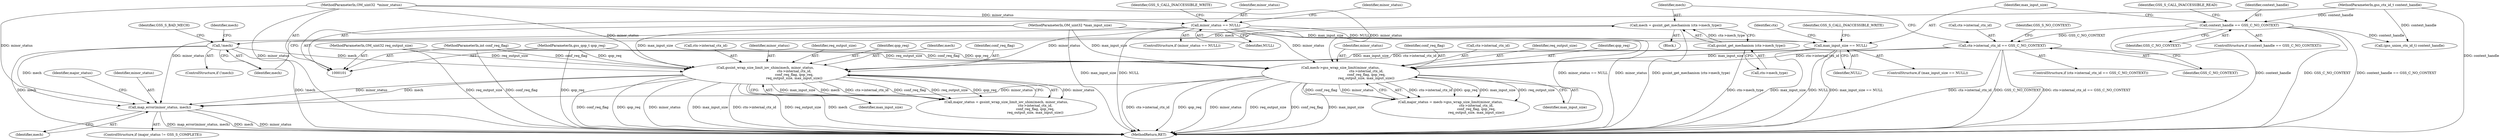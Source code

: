 digraph "0_krb5_56f7b1bc95a2a3eeb420e069e7655fb181ade5cf_9@pointer" {
"1000200" [label="(Call,map_error(minor_status, mech))"];
"1000113" [label="(Call,minor_status == NULL)"];
"1000102" [label="(MethodParameterIn,OM_uint32  *minor_status)"];
"1000182" [label="(Call,gssint_wrap_size_limit_iov_shim(mech, minor_status,\n                                                       ctx->internal_ctx_id,\n                                                       conf_req_flag, qop_req,\n                                                       req_output_size, max_input_size))"];
"1000156" [label="(Call,!mech)"];
"1000149" [label="(Call,mech = gssint_get_mechanism (ctx->mech_type))"];
"1000151" [label="(Call,gssint_get_mechanism (ctx->mech_type))"];
"1000142" [label="(Call,ctx->internal_ctx_id == GSS_C_NO_CONTEXT)"];
"1000123" [label="(Call,context_handle == GSS_C_NO_CONTEXT)"];
"1000103" [label="(MethodParameterIn,gss_ctx_id_t context_handle)"];
"1000104" [label="(MethodParameterIn,int conf_req_flag)"];
"1000105" [label="(MethodParameterIn,gss_qop_t qop_req)"];
"1000106" [label="(MethodParameterIn,OM_uint32 req_output_size)"];
"1000131" [label="(Call,max_input_size == NULL)"];
"1000107" [label="(MethodParameterIn,OM_uint32 *max_input_size)"];
"1000166" [label="(Call,mech->gss_wrap_size_limit(minor_status,\n                                                 ctx->internal_ctx_id,\n                                                 conf_req_flag, qop_req,\n                                                 req_output_size, max_input_size))"];
"1000104" [label="(MethodParameterIn,int conf_req_flag)"];
"1000133" [label="(Identifier,NULL)"];
"1000125" [label="(Identifier,GSS_C_NO_CONTEXT)"];
"1000148" [label="(Identifier,GSS_S_NO_CONTEXT)"];
"1000117" [label="(Identifier,GSS_S_CALL_INACCESSIBLE_WRITE)"];
"1000159" [label="(Identifier,GSS_S_BAD_MECH)"];
"1000155" [label="(ControlStructure,if (!mech))"];
"1000172" [label="(Identifier,qop_req)"];
"1000167" [label="(Identifier,minor_status)"];
"1000102" [label="(MethodParameterIn,OM_uint32  *minor_status)"];
"1000128" [label="(Identifier,GSS_S_CALL_INACCESSIBLE_READ)"];
"1000190" [label="(Identifier,req_output_size)"];
"1000113" [label="(Call,minor_status == NULL)"];
"1000112" [label="(ControlStructure,if (minor_status == NULL))"];
"1000142" [label="(Call,ctx->internal_ctx_id == GSS_C_NO_CONTEXT)"];
"1000189" [label="(Identifier,qop_req)"];
"1000138" [label="(Call,(gss_union_ctx_id_t) context_handle)"];
"1000103" [label="(MethodParameterIn,gss_ctx_id_t context_handle)"];
"1000171" [label="(Identifier,conf_req_flag)"];
"1000130" [label="(ControlStructure,if (max_input_size == NULL))"];
"1000202" [label="(Identifier,mech)"];
"1000174" [label="(Identifier,max_input_size)"];
"1000183" [label="(Identifier,mech)"];
"1000188" [label="(Identifier,conf_req_flag)"];
"1000151" [label="(Call,gssint_get_mechanism (ctx->mech_type))"];
"1000122" [label="(ControlStructure,if (context_handle == GSS_C_NO_CONTEXT))"];
"1000204" [label="(Identifier,major_status)"];
"1000152" [label="(Call,ctx->mech_type)"];
"1000168" [label="(Call,ctx->internal_ctx_id)"];
"1000146" [label="(Identifier,GSS_C_NO_CONTEXT)"];
"1000114" [label="(Identifier,minor_status)"];
"1000135" [label="(Identifier,GSS_S_CALL_INACCESSIBLE_WRITE)"];
"1000132" [label="(Identifier,max_input_size)"];
"1000124" [label="(Identifier,context_handle)"];
"1000156" [label="(Call,!mech)"];
"1000201" [label="(Identifier,minor_status)"];
"1000149" [label="(Call,mech = gssint_get_mechanism (ctx->mech_type))"];
"1000164" [label="(Call,major_status = mech->gss_wrap_size_limit(minor_status,\n                                                 ctx->internal_ctx_id,\n                                                 conf_req_flag, qop_req,\n                                                 req_output_size, max_input_size))"];
"1000196" [label="(ControlStructure,if (major_status != GSS_S_COMPLETE))"];
"1000185" [label="(Call,ctx->internal_ctx_id)"];
"1000173" [label="(Identifier,req_output_size)"];
"1000166" [label="(Call,mech->gss_wrap_size_limit(minor_status,\n                                                 ctx->internal_ctx_id,\n                                                 conf_req_flag, qop_req,\n                                                 req_output_size, max_input_size))"];
"1000182" [label="(Call,gssint_wrap_size_limit_iov_shim(mech, minor_status,\n                                                       ctx->internal_ctx_id,\n                                                       conf_req_flag, qop_req,\n                                                       req_output_size, max_input_size))"];
"1000131" [label="(Call,max_input_size == NULL)"];
"1000162" [label="(Identifier,mech)"];
"1000191" [label="(Identifier,max_input_size)"];
"1000200" [label="(Call,map_error(minor_status, mech))"];
"1000107" [label="(MethodParameterIn,OM_uint32 *max_input_size)"];
"1000157" [label="(Identifier,mech)"];
"1000150" [label="(Identifier,mech)"];
"1000120" [label="(Identifier,minor_status)"];
"1000205" [label="(MethodReturn,RET)"];
"1000108" [label="(Block,)"];
"1000141" [label="(ControlStructure,if (ctx->internal_ctx_id == GSS_C_NO_CONTEXT))"];
"1000123" [label="(Call,context_handle == GSS_C_NO_CONTEXT)"];
"1000180" [label="(Call,major_status = gssint_wrap_size_limit_iov_shim(mech, minor_status,\n                                                       ctx->internal_ctx_id,\n                                                       conf_req_flag, qop_req,\n                                                       req_output_size, max_input_size))"];
"1000137" [label="(Identifier,ctx)"];
"1000105" [label="(MethodParameterIn,gss_qop_t qop_req)"];
"1000106" [label="(MethodParameterIn,OM_uint32 req_output_size)"];
"1000115" [label="(Identifier,NULL)"];
"1000143" [label="(Call,ctx->internal_ctx_id)"];
"1000184" [label="(Identifier,minor_status)"];
"1000200" -> "1000196"  [label="AST: "];
"1000200" -> "1000202"  [label="CFG: "];
"1000201" -> "1000200"  [label="AST: "];
"1000202" -> "1000200"  [label="AST: "];
"1000204" -> "1000200"  [label="CFG: "];
"1000200" -> "1000205"  [label="DDG: minor_status"];
"1000200" -> "1000205"  [label="DDG: map_error(minor_status, mech)"];
"1000200" -> "1000205"  [label="DDG: mech"];
"1000113" -> "1000200"  [label="DDG: minor_status"];
"1000182" -> "1000200"  [label="DDG: minor_status"];
"1000182" -> "1000200"  [label="DDG: mech"];
"1000166" -> "1000200"  [label="DDG: minor_status"];
"1000102" -> "1000200"  [label="DDG: minor_status"];
"1000156" -> "1000200"  [label="DDG: mech"];
"1000113" -> "1000112"  [label="AST: "];
"1000113" -> "1000115"  [label="CFG: "];
"1000114" -> "1000113"  [label="AST: "];
"1000115" -> "1000113"  [label="AST: "];
"1000117" -> "1000113"  [label="CFG: "];
"1000120" -> "1000113"  [label="CFG: "];
"1000113" -> "1000205"  [label="DDG: minor_status"];
"1000113" -> "1000205"  [label="DDG: NULL"];
"1000113" -> "1000205"  [label="DDG: minor_status == NULL"];
"1000102" -> "1000113"  [label="DDG: minor_status"];
"1000113" -> "1000131"  [label="DDG: NULL"];
"1000113" -> "1000166"  [label="DDG: minor_status"];
"1000113" -> "1000182"  [label="DDG: minor_status"];
"1000102" -> "1000101"  [label="AST: "];
"1000102" -> "1000205"  [label="DDG: minor_status"];
"1000102" -> "1000166"  [label="DDG: minor_status"];
"1000102" -> "1000182"  [label="DDG: minor_status"];
"1000182" -> "1000180"  [label="AST: "];
"1000182" -> "1000191"  [label="CFG: "];
"1000183" -> "1000182"  [label="AST: "];
"1000184" -> "1000182"  [label="AST: "];
"1000185" -> "1000182"  [label="AST: "];
"1000188" -> "1000182"  [label="AST: "];
"1000189" -> "1000182"  [label="AST: "];
"1000190" -> "1000182"  [label="AST: "];
"1000191" -> "1000182"  [label="AST: "];
"1000180" -> "1000182"  [label="CFG: "];
"1000182" -> "1000205"  [label="DDG: ctx->internal_ctx_id"];
"1000182" -> "1000205"  [label="DDG: req_output_size"];
"1000182" -> "1000205"  [label="DDG: mech"];
"1000182" -> "1000205"  [label="DDG: conf_req_flag"];
"1000182" -> "1000205"  [label="DDG: qop_req"];
"1000182" -> "1000205"  [label="DDG: minor_status"];
"1000182" -> "1000205"  [label="DDG: max_input_size"];
"1000182" -> "1000180"  [label="DDG: minor_status"];
"1000182" -> "1000180"  [label="DDG: max_input_size"];
"1000182" -> "1000180"  [label="DDG: mech"];
"1000182" -> "1000180"  [label="DDG: ctx->internal_ctx_id"];
"1000182" -> "1000180"  [label="DDG: conf_req_flag"];
"1000182" -> "1000180"  [label="DDG: req_output_size"];
"1000182" -> "1000180"  [label="DDG: qop_req"];
"1000156" -> "1000182"  [label="DDG: mech"];
"1000142" -> "1000182"  [label="DDG: ctx->internal_ctx_id"];
"1000104" -> "1000182"  [label="DDG: conf_req_flag"];
"1000105" -> "1000182"  [label="DDG: qop_req"];
"1000106" -> "1000182"  [label="DDG: req_output_size"];
"1000131" -> "1000182"  [label="DDG: max_input_size"];
"1000107" -> "1000182"  [label="DDG: max_input_size"];
"1000156" -> "1000155"  [label="AST: "];
"1000156" -> "1000157"  [label="CFG: "];
"1000157" -> "1000156"  [label="AST: "];
"1000159" -> "1000156"  [label="CFG: "];
"1000162" -> "1000156"  [label="CFG: "];
"1000156" -> "1000205"  [label="DDG: mech"];
"1000156" -> "1000205"  [label="DDG: !mech"];
"1000149" -> "1000156"  [label="DDG: mech"];
"1000149" -> "1000108"  [label="AST: "];
"1000149" -> "1000151"  [label="CFG: "];
"1000150" -> "1000149"  [label="AST: "];
"1000151" -> "1000149"  [label="AST: "];
"1000157" -> "1000149"  [label="CFG: "];
"1000149" -> "1000205"  [label="DDG: gssint_get_mechanism (ctx->mech_type)"];
"1000151" -> "1000149"  [label="DDG: ctx->mech_type"];
"1000151" -> "1000152"  [label="CFG: "];
"1000152" -> "1000151"  [label="AST: "];
"1000151" -> "1000205"  [label="DDG: ctx->mech_type"];
"1000142" -> "1000141"  [label="AST: "];
"1000142" -> "1000146"  [label="CFG: "];
"1000143" -> "1000142"  [label="AST: "];
"1000146" -> "1000142"  [label="AST: "];
"1000148" -> "1000142"  [label="CFG: "];
"1000150" -> "1000142"  [label="CFG: "];
"1000142" -> "1000205"  [label="DDG: GSS_C_NO_CONTEXT"];
"1000142" -> "1000205"  [label="DDG: ctx->internal_ctx_id == GSS_C_NO_CONTEXT"];
"1000142" -> "1000205"  [label="DDG: ctx->internal_ctx_id"];
"1000123" -> "1000142"  [label="DDG: GSS_C_NO_CONTEXT"];
"1000142" -> "1000166"  [label="DDG: ctx->internal_ctx_id"];
"1000123" -> "1000122"  [label="AST: "];
"1000123" -> "1000125"  [label="CFG: "];
"1000124" -> "1000123"  [label="AST: "];
"1000125" -> "1000123"  [label="AST: "];
"1000128" -> "1000123"  [label="CFG: "];
"1000132" -> "1000123"  [label="CFG: "];
"1000123" -> "1000205"  [label="DDG: GSS_C_NO_CONTEXT"];
"1000123" -> "1000205"  [label="DDG: context_handle == GSS_C_NO_CONTEXT"];
"1000123" -> "1000205"  [label="DDG: context_handle"];
"1000103" -> "1000123"  [label="DDG: context_handle"];
"1000123" -> "1000138"  [label="DDG: context_handle"];
"1000103" -> "1000101"  [label="AST: "];
"1000103" -> "1000205"  [label="DDG: context_handle"];
"1000103" -> "1000138"  [label="DDG: context_handle"];
"1000104" -> "1000101"  [label="AST: "];
"1000104" -> "1000205"  [label="DDG: conf_req_flag"];
"1000104" -> "1000166"  [label="DDG: conf_req_flag"];
"1000105" -> "1000101"  [label="AST: "];
"1000105" -> "1000205"  [label="DDG: qop_req"];
"1000105" -> "1000166"  [label="DDG: qop_req"];
"1000106" -> "1000101"  [label="AST: "];
"1000106" -> "1000205"  [label="DDG: req_output_size"];
"1000106" -> "1000166"  [label="DDG: req_output_size"];
"1000131" -> "1000130"  [label="AST: "];
"1000131" -> "1000133"  [label="CFG: "];
"1000132" -> "1000131"  [label="AST: "];
"1000133" -> "1000131"  [label="AST: "];
"1000135" -> "1000131"  [label="CFG: "];
"1000137" -> "1000131"  [label="CFG: "];
"1000131" -> "1000205"  [label="DDG: max_input_size"];
"1000131" -> "1000205"  [label="DDG: NULL"];
"1000131" -> "1000205"  [label="DDG: max_input_size == NULL"];
"1000107" -> "1000131"  [label="DDG: max_input_size"];
"1000131" -> "1000166"  [label="DDG: max_input_size"];
"1000107" -> "1000101"  [label="AST: "];
"1000107" -> "1000205"  [label="DDG: max_input_size"];
"1000107" -> "1000166"  [label="DDG: max_input_size"];
"1000166" -> "1000164"  [label="AST: "];
"1000166" -> "1000174"  [label="CFG: "];
"1000167" -> "1000166"  [label="AST: "];
"1000168" -> "1000166"  [label="AST: "];
"1000171" -> "1000166"  [label="AST: "];
"1000172" -> "1000166"  [label="AST: "];
"1000173" -> "1000166"  [label="AST: "];
"1000174" -> "1000166"  [label="AST: "];
"1000164" -> "1000166"  [label="CFG: "];
"1000166" -> "1000205"  [label="DDG: ctx->internal_ctx_id"];
"1000166" -> "1000205"  [label="DDG: qop_req"];
"1000166" -> "1000205"  [label="DDG: minor_status"];
"1000166" -> "1000205"  [label="DDG: req_output_size"];
"1000166" -> "1000205"  [label="DDG: conf_req_flag"];
"1000166" -> "1000205"  [label="DDG: max_input_size"];
"1000166" -> "1000164"  [label="DDG: ctx->internal_ctx_id"];
"1000166" -> "1000164"  [label="DDG: qop_req"];
"1000166" -> "1000164"  [label="DDG: max_input_size"];
"1000166" -> "1000164"  [label="DDG: req_output_size"];
"1000166" -> "1000164"  [label="DDG: conf_req_flag"];
"1000166" -> "1000164"  [label="DDG: minor_status"];
}
